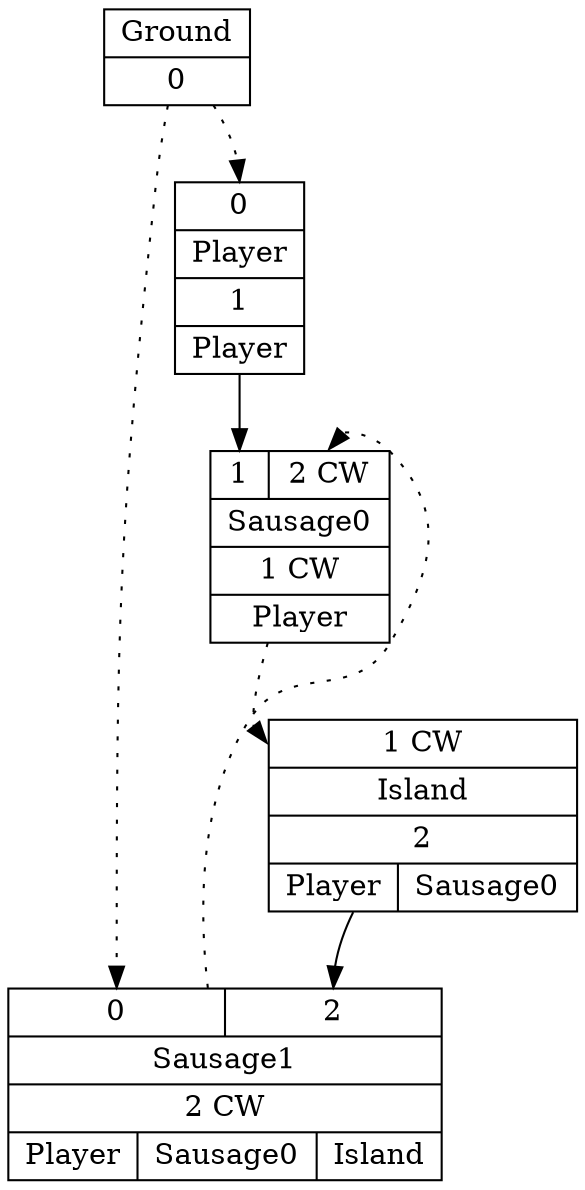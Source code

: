 digraph G {
node [shape=record];
Player[ label ="{{<GroundP>0}|{Player}|<PlayerOUT>1|{Player}}"];
Ground[ label ="{{Ground}|<GroundOUT>0}"];
Sausage0[ label ="{{<Player>1|<Sausage1P>2 CW}|{Sausage0}|<Sausage0OUT>1 CW|{Player}}"];
Sausage1[ label ="{{<GroundP>0|<Island>2}|{Sausage1}|<Sausage1OUT>2 CW|{Player|Sausage0|Island}}"];
Island[ label ="{{<Sausage0P>1 CW}|{Island}|<IslandOUT>2|{Player|Sausage0}}"];
	"Ground" -> "Player":GroundP [style=dotted];
	"Player" -> "Sausage0":Player;
	"Sausage1" -> "Sausage0":Sausage1P [style=dotted];
	"Sausage0" -> "Island":Sausage0P [style=dotted];
	"Ground" -> "Sausage1":GroundP [style=dotted];
	"Island" -> "Sausage1":Island;
}